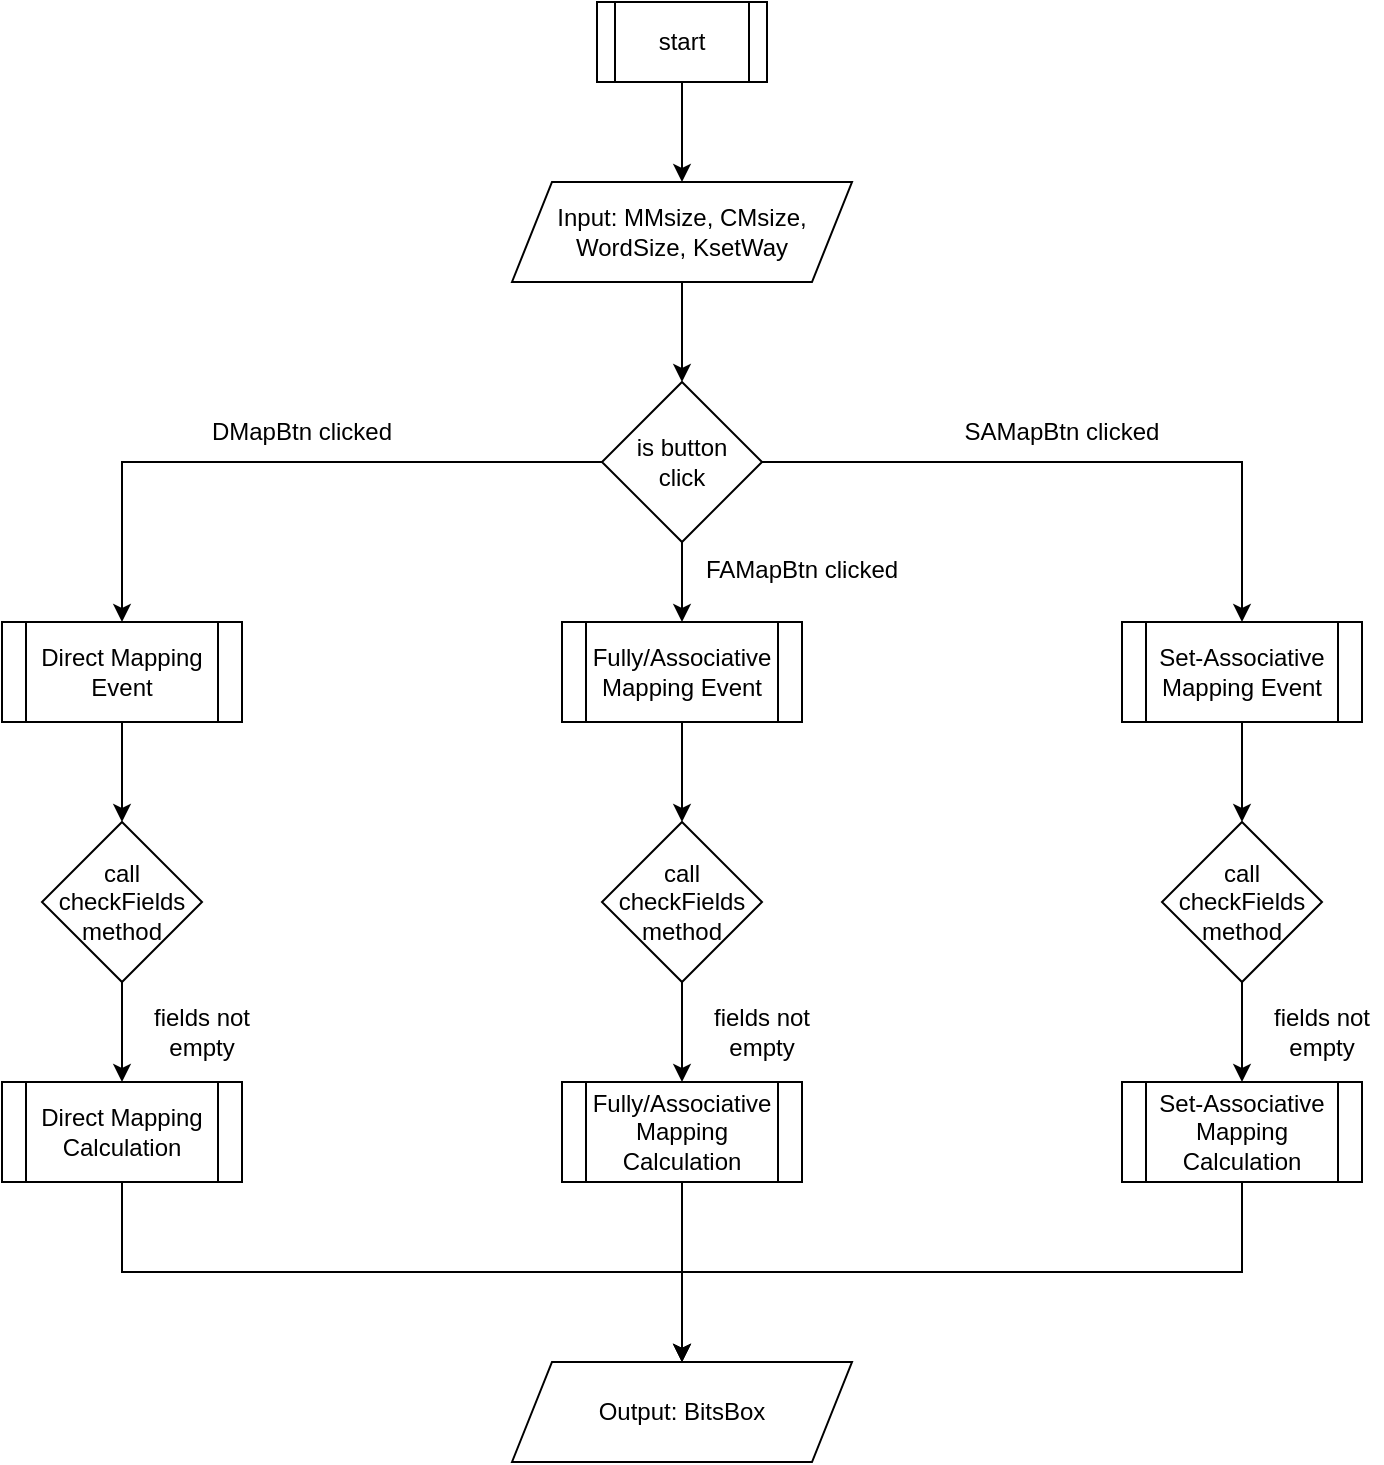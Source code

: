 <mxfile version="21.3.7" type="github">
  <diagram id="C5RBs43oDa-KdzZeNtuy" name="Page-1">
    <mxGraphModel dx="1034" dy="470" grid="1" gridSize="10" guides="1" tooltips="1" connect="1" arrows="1" fold="1" page="1" pageScale="1" pageWidth="827" pageHeight="1169" math="0" shadow="0">
      <root>
        <mxCell id="WIyWlLk6GJQsqaUBKTNV-0" />
        <mxCell id="WIyWlLk6GJQsqaUBKTNV-1" parent="WIyWlLk6GJQsqaUBKTNV-0" />
        <mxCell id="k1WlsJAVdYhXjRgN0Pdc-7" style="edgeStyle=orthogonalEdgeStyle;rounded=0;orthogonalLoop=1;jettySize=auto;html=1;exitX=0.5;exitY=1;exitDx=0;exitDy=0;entryX=0.5;entryY=0;entryDx=0;entryDy=0;" edge="1" parent="WIyWlLk6GJQsqaUBKTNV-1" source="k1WlsJAVdYhXjRgN0Pdc-4" target="k1WlsJAVdYhXjRgN0Pdc-6">
          <mxGeometry relative="1" as="geometry" />
        </mxCell>
        <mxCell id="k1WlsJAVdYhXjRgN0Pdc-4" value="Input: MMsize, CMsize, WordSize, KsetWay" style="shape=parallelogram;perimeter=parallelogramPerimeter;whiteSpace=wrap;html=1;fixedSize=1;" vertex="1" parent="WIyWlLk6GJQsqaUBKTNV-1">
          <mxGeometry x="335" y="220" width="170" height="50" as="geometry" />
        </mxCell>
        <mxCell id="k1WlsJAVdYhXjRgN0Pdc-14" style="edgeStyle=orthogonalEdgeStyle;rounded=0;orthogonalLoop=1;jettySize=auto;html=1;exitX=0.5;exitY=1;exitDx=0;exitDy=0;entryX=0.5;entryY=0;entryDx=0;entryDy=0;" edge="1" parent="WIyWlLk6GJQsqaUBKTNV-1" source="k1WlsJAVdYhXjRgN0Pdc-6" target="k1WlsJAVdYhXjRgN0Pdc-13">
          <mxGeometry relative="1" as="geometry" />
        </mxCell>
        <mxCell id="k1WlsJAVdYhXjRgN0Pdc-15" style="edgeStyle=orthogonalEdgeStyle;rounded=0;orthogonalLoop=1;jettySize=auto;html=1;exitX=0;exitY=0.5;exitDx=0;exitDy=0;entryX=0.5;entryY=0;entryDx=0;entryDy=0;" edge="1" parent="WIyWlLk6GJQsqaUBKTNV-1" source="k1WlsJAVdYhXjRgN0Pdc-6" target="k1WlsJAVdYhXjRgN0Pdc-11">
          <mxGeometry relative="1" as="geometry" />
        </mxCell>
        <mxCell id="k1WlsJAVdYhXjRgN0Pdc-16" style="edgeStyle=orthogonalEdgeStyle;rounded=0;orthogonalLoop=1;jettySize=auto;html=1;exitX=1;exitY=0.5;exitDx=0;exitDy=0;entryX=0.5;entryY=0;entryDx=0;entryDy=0;" edge="1" parent="WIyWlLk6GJQsqaUBKTNV-1" source="k1WlsJAVdYhXjRgN0Pdc-6" target="k1WlsJAVdYhXjRgN0Pdc-12">
          <mxGeometry relative="1" as="geometry" />
        </mxCell>
        <mxCell id="k1WlsJAVdYhXjRgN0Pdc-6" value="is button &lt;br&gt;click" style="rhombus;whiteSpace=wrap;html=1;" vertex="1" parent="WIyWlLk6GJQsqaUBKTNV-1">
          <mxGeometry x="380" y="320" width="80" height="80" as="geometry" />
        </mxCell>
        <mxCell id="k1WlsJAVdYhXjRgN0Pdc-10" style="edgeStyle=orthogonalEdgeStyle;rounded=0;orthogonalLoop=1;jettySize=auto;html=1;exitX=0.5;exitY=1;exitDx=0;exitDy=0;entryX=0.5;entryY=0;entryDx=0;entryDy=0;" edge="1" parent="WIyWlLk6GJQsqaUBKTNV-1" source="k1WlsJAVdYhXjRgN0Pdc-8" target="k1WlsJAVdYhXjRgN0Pdc-4">
          <mxGeometry relative="1" as="geometry" />
        </mxCell>
        <mxCell id="k1WlsJAVdYhXjRgN0Pdc-8" value="start" style="shape=process;whiteSpace=wrap;html=1;backgroundOutline=1;" vertex="1" parent="WIyWlLk6GJQsqaUBKTNV-1">
          <mxGeometry x="377.5" y="130" width="85" height="40" as="geometry" />
        </mxCell>
        <mxCell id="k1WlsJAVdYhXjRgN0Pdc-32" style="edgeStyle=orthogonalEdgeStyle;rounded=0;orthogonalLoop=1;jettySize=auto;html=1;exitX=0.5;exitY=1;exitDx=0;exitDy=0;entryX=0.5;entryY=0;entryDx=0;entryDy=0;" edge="1" parent="WIyWlLk6GJQsqaUBKTNV-1" source="k1WlsJAVdYhXjRgN0Pdc-11" target="k1WlsJAVdYhXjRgN0Pdc-27">
          <mxGeometry relative="1" as="geometry" />
        </mxCell>
        <mxCell id="k1WlsJAVdYhXjRgN0Pdc-11" value="Direct Mapping Event" style="shape=process;whiteSpace=wrap;html=1;backgroundOutline=1;" vertex="1" parent="WIyWlLk6GJQsqaUBKTNV-1">
          <mxGeometry x="80" y="440" width="120" height="50" as="geometry" />
        </mxCell>
        <mxCell id="k1WlsJAVdYhXjRgN0Pdc-30" style="edgeStyle=orthogonalEdgeStyle;rounded=0;orthogonalLoop=1;jettySize=auto;html=1;exitX=0.5;exitY=1;exitDx=0;exitDy=0;entryX=0.5;entryY=0;entryDx=0;entryDy=0;" edge="1" parent="WIyWlLk6GJQsqaUBKTNV-1" source="k1WlsJAVdYhXjRgN0Pdc-12" target="k1WlsJAVdYhXjRgN0Pdc-29">
          <mxGeometry relative="1" as="geometry" />
        </mxCell>
        <mxCell id="k1WlsJAVdYhXjRgN0Pdc-12" value="Set-Associative Mapping Event" style="shape=process;whiteSpace=wrap;html=1;backgroundOutline=1;" vertex="1" parent="WIyWlLk6GJQsqaUBKTNV-1">
          <mxGeometry x="640" y="440" width="120" height="50" as="geometry" />
        </mxCell>
        <mxCell id="k1WlsJAVdYhXjRgN0Pdc-31" style="edgeStyle=orthogonalEdgeStyle;rounded=0;orthogonalLoop=1;jettySize=auto;html=1;exitX=0.5;exitY=1;exitDx=0;exitDy=0;entryX=0.5;entryY=0;entryDx=0;entryDy=0;" edge="1" parent="WIyWlLk6GJQsqaUBKTNV-1" source="k1WlsJAVdYhXjRgN0Pdc-13" target="k1WlsJAVdYhXjRgN0Pdc-28">
          <mxGeometry relative="1" as="geometry" />
        </mxCell>
        <mxCell id="k1WlsJAVdYhXjRgN0Pdc-13" value="Fully/Associative Mapping Event" style="shape=process;whiteSpace=wrap;html=1;backgroundOutline=1;" vertex="1" parent="WIyWlLk6GJQsqaUBKTNV-1">
          <mxGeometry x="360" y="440" width="120" height="50" as="geometry" />
        </mxCell>
        <mxCell id="k1WlsJAVdYhXjRgN0Pdc-17" value="DMapBtn clicked" style="text;html=1;strokeColor=none;fillColor=none;align=center;verticalAlign=middle;whiteSpace=wrap;rounded=0;" vertex="1" parent="WIyWlLk6GJQsqaUBKTNV-1">
          <mxGeometry x="180" y="330" width="100" height="30" as="geometry" />
        </mxCell>
        <mxCell id="k1WlsJAVdYhXjRgN0Pdc-18" value="SAMapBtn clicked" style="text;html=1;strokeColor=none;fillColor=none;align=center;verticalAlign=middle;whiteSpace=wrap;rounded=0;" vertex="1" parent="WIyWlLk6GJQsqaUBKTNV-1">
          <mxGeometry x="560" y="330" width="100" height="30" as="geometry" />
        </mxCell>
        <mxCell id="k1WlsJAVdYhXjRgN0Pdc-19" value="FAMapBtn clicked" style="text;whiteSpace=wrap;html=1;" vertex="1" parent="WIyWlLk6GJQsqaUBKTNV-1">
          <mxGeometry x="430" y="400" width="110" height="30" as="geometry" />
        </mxCell>
        <mxCell id="k1WlsJAVdYhXjRgN0Pdc-38" style="edgeStyle=orthogonalEdgeStyle;rounded=0;orthogonalLoop=1;jettySize=auto;html=1;exitX=0.5;exitY=1;exitDx=0;exitDy=0;entryX=0.5;entryY=0;entryDx=0;entryDy=0;" edge="1" parent="WIyWlLk6GJQsqaUBKTNV-1" source="k1WlsJAVdYhXjRgN0Pdc-27" target="k1WlsJAVdYhXjRgN0Pdc-34">
          <mxGeometry relative="1" as="geometry" />
        </mxCell>
        <mxCell id="k1WlsJAVdYhXjRgN0Pdc-27" value="call checkFields&lt;br&gt;method" style="rhombus;whiteSpace=wrap;html=1;" vertex="1" parent="WIyWlLk6GJQsqaUBKTNV-1">
          <mxGeometry x="100" y="540" width="80" height="80" as="geometry" />
        </mxCell>
        <mxCell id="k1WlsJAVdYhXjRgN0Pdc-39" style="edgeStyle=orthogonalEdgeStyle;rounded=0;orthogonalLoop=1;jettySize=auto;html=1;exitX=0.5;exitY=1;exitDx=0;exitDy=0;entryX=0.5;entryY=0;entryDx=0;entryDy=0;" edge="1" parent="WIyWlLk6GJQsqaUBKTNV-1" source="k1WlsJAVdYhXjRgN0Pdc-28" target="k1WlsJAVdYhXjRgN0Pdc-35">
          <mxGeometry relative="1" as="geometry" />
        </mxCell>
        <mxCell id="k1WlsJAVdYhXjRgN0Pdc-28" value="call checkFields&lt;br&gt;method" style="rhombus;whiteSpace=wrap;html=1;" vertex="1" parent="WIyWlLk6GJQsqaUBKTNV-1">
          <mxGeometry x="380" y="540" width="80" height="80" as="geometry" />
        </mxCell>
        <mxCell id="k1WlsJAVdYhXjRgN0Pdc-40" style="edgeStyle=orthogonalEdgeStyle;rounded=0;orthogonalLoop=1;jettySize=auto;html=1;exitX=0.5;exitY=1;exitDx=0;exitDy=0;entryX=0.5;entryY=0;entryDx=0;entryDy=0;" edge="1" parent="WIyWlLk6GJQsqaUBKTNV-1" source="k1WlsJAVdYhXjRgN0Pdc-29" target="k1WlsJAVdYhXjRgN0Pdc-37">
          <mxGeometry relative="1" as="geometry" />
        </mxCell>
        <mxCell id="k1WlsJAVdYhXjRgN0Pdc-29" value="call checkFields&lt;br&gt;method" style="rhombus;whiteSpace=wrap;html=1;" vertex="1" parent="WIyWlLk6GJQsqaUBKTNV-1">
          <mxGeometry x="660" y="540" width="80" height="80" as="geometry" />
        </mxCell>
        <mxCell id="k1WlsJAVdYhXjRgN0Pdc-43" style="edgeStyle=orthogonalEdgeStyle;rounded=0;orthogonalLoop=1;jettySize=auto;html=1;exitX=0.5;exitY=1;exitDx=0;exitDy=0;" edge="1" parent="WIyWlLk6GJQsqaUBKTNV-1" source="k1WlsJAVdYhXjRgN0Pdc-34" target="k1WlsJAVdYhXjRgN0Pdc-42">
          <mxGeometry relative="1" as="geometry" />
        </mxCell>
        <mxCell id="k1WlsJAVdYhXjRgN0Pdc-34" value="Direct Mapping Calculation" style="shape=process;whiteSpace=wrap;html=1;backgroundOutline=1;" vertex="1" parent="WIyWlLk6GJQsqaUBKTNV-1">
          <mxGeometry x="80" y="670" width="120" height="50" as="geometry" />
        </mxCell>
        <mxCell id="k1WlsJAVdYhXjRgN0Pdc-44" style="edgeStyle=orthogonalEdgeStyle;rounded=0;orthogonalLoop=1;jettySize=auto;html=1;exitX=0.5;exitY=1;exitDx=0;exitDy=0;" edge="1" parent="WIyWlLk6GJQsqaUBKTNV-1" source="k1WlsJAVdYhXjRgN0Pdc-35">
          <mxGeometry relative="1" as="geometry">
            <mxPoint x="420" y="810" as="targetPoint" />
          </mxGeometry>
        </mxCell>
        <mxCell id="k1WlsJAVdYhXjRgN0Pdc-35" value="Fully/Associative Mapping Calculation" style="shape=process;whiteSpace=wrap;html=1;backgroundOutline=1;" vertex="1" parent="WIyWlLk6GJQsqaUBKTNV-1">
          <mxGeometry x="360" y="670" width="120" height="50" as="geometry" />
        </mxCell>
        <mxCell id="k1WlsJAVdYhXjRgN0Pdc-45" style="edgeStyle=orthogonalEdgeStyle;rounded=0;orthogonalLoop=1;jettySize=auto;html=1;exitX=0.5;exitY=1;exitDx=0;exitDy=0;entryX=0.5;entryY=0;entryDx=0;entryDy=0;" edge="1" parent="WIyWlLk6GJQsqaUBKTNV-1" source="k1WlsJAVdYhXjRgN0Pdc-37" target="k1WlsJAVdYhXjRgN0Pdc-42">
          <mxGeometry relative="1" as="geometry" />
        </mxCell>
        <mxCell id="k1WlsJAVdYhXjRgN0Pdc-37" value="Set-Associative Mapping Calculation" style="shape=process;whiteSpace=wrap;html=1;backgroundOutline=1;" vertex="1" parent="WIyWlLk6GJQsqaUBKTNV-1">
          <mxGeometry x="640" y="670" width="120" height="50" as="geometry" />
        </mxCell>
        <mxCell id="k1WlsJAVdYhXjRgN0Pdc-42" value="Output: BitsBox" style="shape=parallelogram;perimeter=parallelogramPerimeter;whiteSpace=wrap;html=1;fixedSize=1;" vertex="1" parent="WIyWlLk6GJQsqaUBKTNV-1">
          <mxGeometry x="335" y="810" width="170" height="50" as="geometry" />
        </mxCell>
        <mxCell id="k1WlsJAVdYhXjRgN0Pdc-46" value="fields not empty" style="text;html=1;strokeColor=none;fillColor=none;align=center;verticalAlign=middle;whiteSpace=wrap;rounded=0;" vertex="1" parent="WIyWlLk6GJQsqaUBKTNV-1">
          <mxGeometry x="150" y="630" width="60" height="30" as="geometry" />
        </mxCell>
        <mxCell id="k1WlsJAVdYhXjRgN0Pdc-47" value="fields not empty" style="text;html=1;strokeColor=none;fillColor=none;align=center;verticalAlign=middle;whiteSpace=wrap;rounded=0;" vertex="1" parent="WIyWlLk6GJQsqaUBKTNV-1">
          <mxGeometry x="430" y="630" width="60" height="30" as="geometry" />
        </mxCell>
        <mxCell id="k1WlsJAVdYhXjRgN0Pdc-48" value="fields not empty" style="text;html=1;strokeColor=none;fillColor=none;align=center;verticalAlign=middle;whiteSpace=wrap;rounded=0;" vertex="1" parent="WIyWlLk6GJQsqaUBKTNV-1">
          <mxGeometry x="710" y="630" width="60" height="30" as="geometry" />
        </mxCell>
      </root>
    </mxGraphModel>
  </diagram>
</mxfile>
